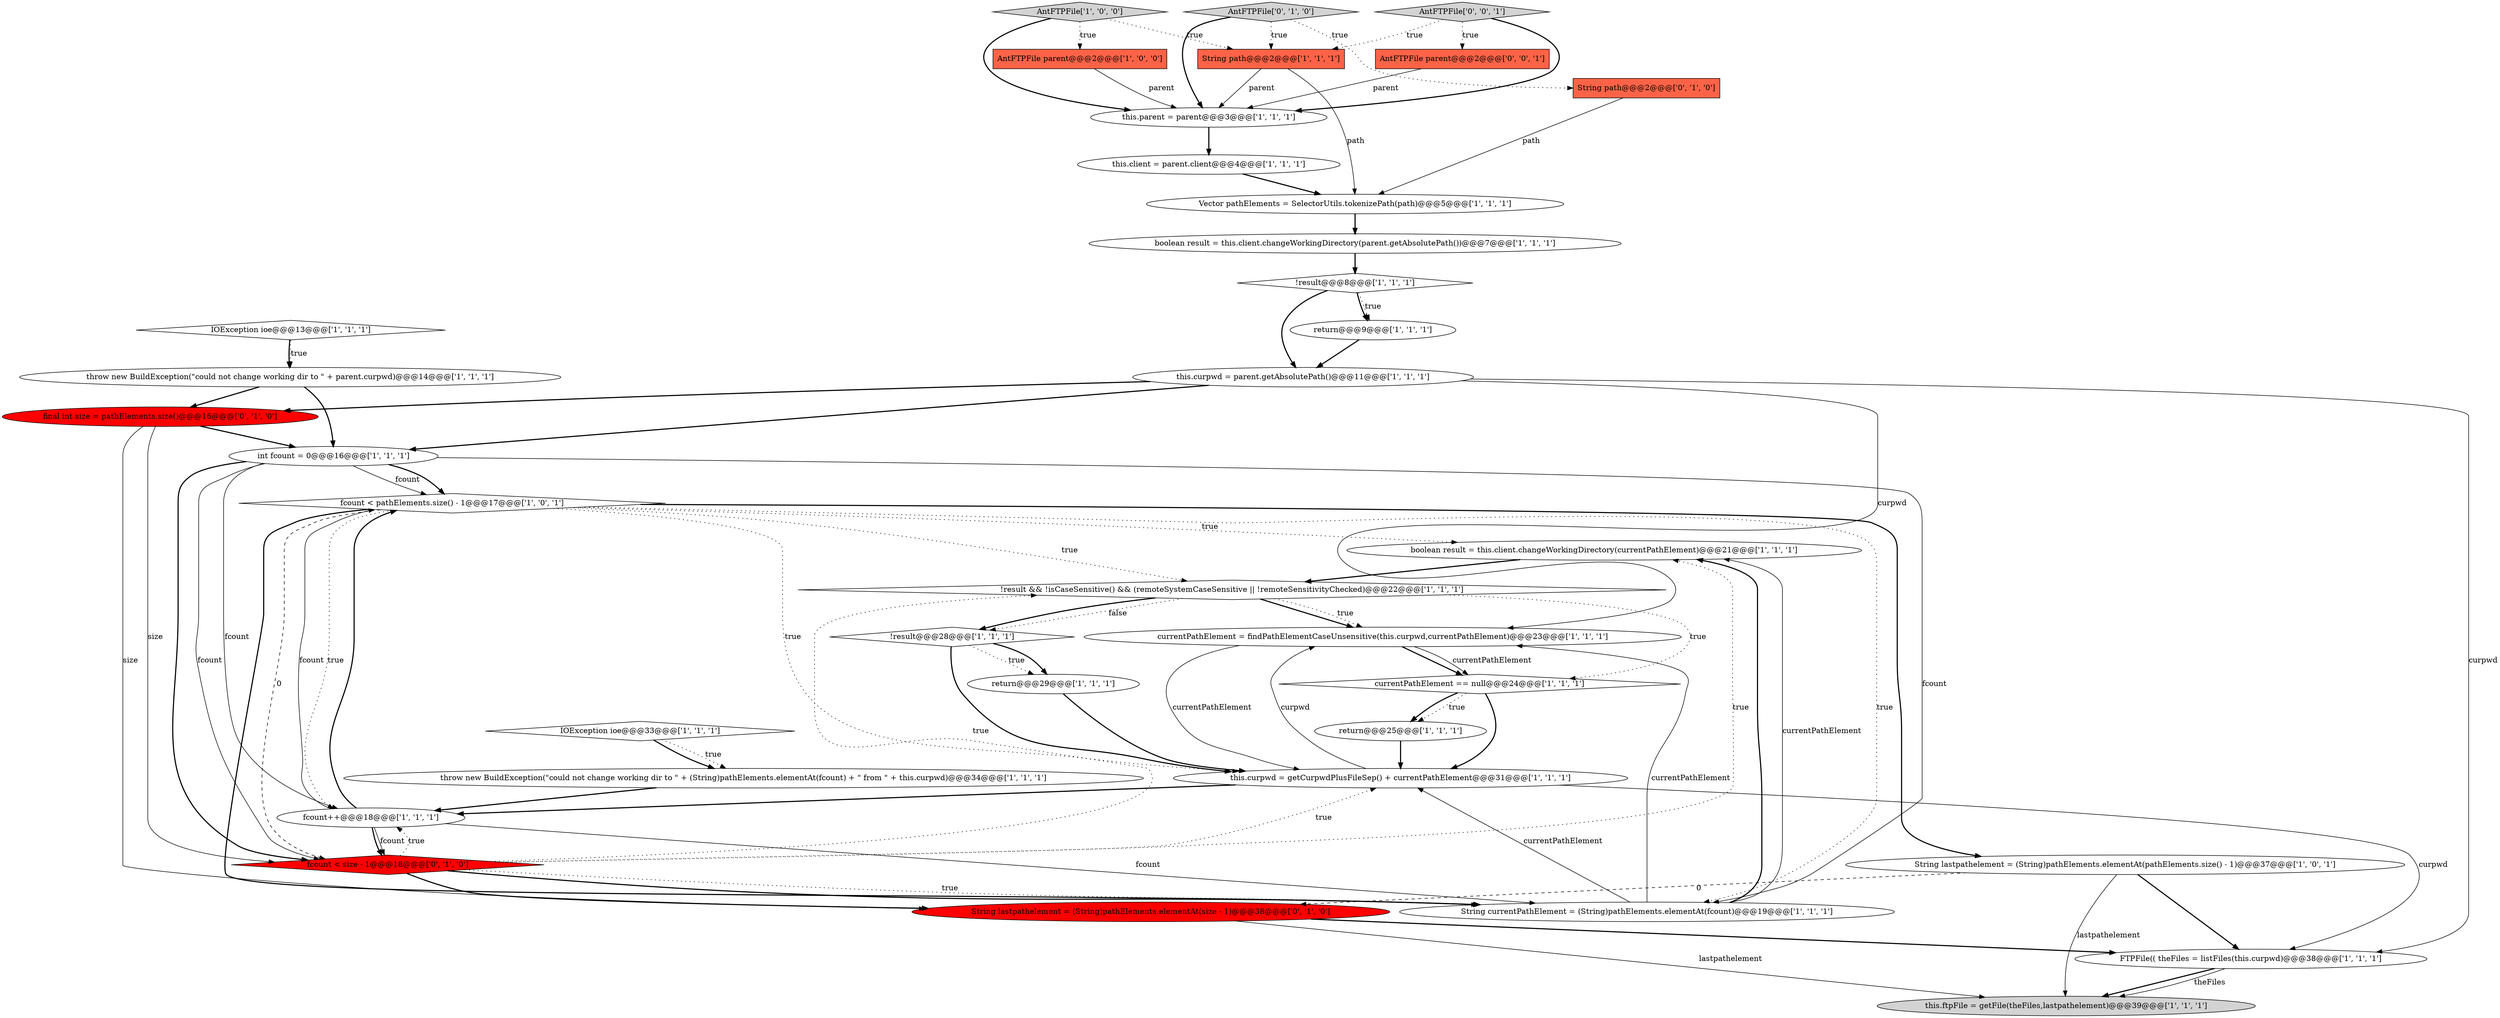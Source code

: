digraph {
9 [style = filled, label = "IOException ioe@@@13@@@['1', '1', '1']", fillcolor = white, shape = diamond image = "AAA0AAABBB1BBB"];
11 [style = filled, label = "!result@@@8@@@['1', '1', '1']", fillcolor = white, shape = diamond image = "AAA0AAABBB1BBB"];
15 [style = filled, label = "throw new BuildException(\"could not change working dir to \" + (String)pathElements.elementAt(fcount) + \" from \" + this.curpwd)@@@34@@@['1', '1', '1']", fillcolor = white, shape = ellipse image = "AAA0AAABBB1BBB"];
2 [style = filled, label = "boolean result = this.client.changeWorkingDirectory(currentPathElement)@@@21@@@['1', '1', '1']", fillcolor = white, shape = ellipse image = "AAA0AAABBB1BBB"];
16 [style = filled, label = "this.ftpFile = getFile(theFiles,lastpathelement)@@@39@@@['1', '1', '1']", fillcolor = lightgray, shape = ellipse image = "AAA0AAABBB1BBB"];
33 [style = filled, label = "final int size = pathElements.size()@@@16@@@['0', '1', '0']", fillcolor = red, shape = ellipse image = "AAA1AAABBB2BBB"];
24 [style = filled, label = "AntFTPFile['1', '0', '0']", fillcolor = lightgray, shape = diamond image = "AAA0AAABBB1BBB"];
17 [style = filled, label = "this.curpwd = getCurpwdPlusFileSep() + currentPathElement@@@31@@@['1', '1', '1']", fillcolor = white, shape = ellipse image = "AAA0AAABBB1BBB"];
19 [style = filled, label = "return@@@9@@@['1', '1', '1']", fillcolor = white, shape = ellipse image = "AAA0AAABBB1BBB"];
13 [style = filled, label = "this.curpwd = parent.getAbsolutePath()@@@11@@@['1', '1', '1']", fillcolor = white, shape = ellipse image = "AAA0AAABBB1BBB"];
0 [style = filled, label = "AntFTPFile parent@@@2@@@['1', '0', '0']", fillcolor = tomato, shape = box image = "AAA0AAABBB1BBB"];
27 [style = filled, label = "FTPFile(( theFiles = listFiles(this.curpwd)@@@38@@@['1', '1', '1']", fillcolor = white, shape = ellipse image = "AAA0AAABBB1BBB"];
5 [style = filled, label = "Vector pathElements = SelectorUtils.tokenizePath(path)@@@5@@@['1', '1', '1']", fillcolor = white, shape = ellipse image = "AAA0AAABBB1BBB"];
34 [style = filled, label = "AntFTPFile parent@@@2@@@['0', '0', '1']", fillcolor = tomato, shape = box image = "AAA0AAABBB3BBB"];
8 [style = filled, label = "String lastpathelement = (String)pathElements.elementAt(pathElements.size() - 1)@@@37@@@['1', '0', '1']", fillcolor = white, shape = ellipse image = "AAA0AAABBB1BBB"];
31 [style = filled, label = "AntFTPFile['0', '1', '0']", fillcolor = lightgray, shape = diamond image = "AAA0AAABBB2BBB"];
35 [style = filled, label = "AntFTPFile['0', '0', '1']", fillcolor = lightgray, shape = diamond image = "AAA0AAABBB3BBB"];
25 [style = filled, label = "this.parent = parent@@@3@@@['1', '1', '1']", fillcolor = white, shape = ellipse image = "AAA0AAABBB1BBB"];
26 [style = filled, label = "fcount < pathElements.size() - 1@@@17@@@['1', '0', '1']", fillcolor = white, shape = diamond image = "AAA0AAABBB1BBB"];
28 [style = filled, label = "currentPathElement = findPathElementCaseUnsensitive(this.curpwd,currentPathElement)@@@23@@@['1', '1', '1']", fillcolor = white, shape = ellipse image = "AAA0AAABBB1BBB"];
14 [style = filled, label = "int fcount = 0@@@16@@@['1', '1', '1']", fillcolor = white, shape = ellipse image = "AAA0AAABBB1BBB"];
20 [style = filled, label = "String path@@@2@@@['1', '1', '1']", fillcolor = tomato, shape = box image = "AAA0AAABBB1BBB"];
7 [style = filled, label = "!result && !isCaseSensitive() && (remoteSystemCaseSensitive || !remoteSensitivityChecked)@@@22@@@['1', '1', '1']", fillcolor = white, shape = diamond image = "AAA0AAABBB1BBB"];
21 [style = filled, label = "String currentPathElement = (String)pathElements.elementAt(fcount)@@@19@@@['1', '1', '1']", fillcolor = white, shape = ellipse image = "AAA0AAABBB1BBB"];
32 [style = filled, label = "String path@@@2@@@['0', '1', '0']", fillcolor = tomato, shape = box image = "AAA0AAABBB2BBB"];
10 [style = filled, label = "IOException ioe@@@33@@@['1', '1', '1']", fillcolor = white, shape = diamond image = "AAA0AAABBB1BBB"];
29 [style = filled, label = "fcount < size - 1@@@18@@@['0', '1', '0']", fillcolor = red, shape = diamond image = "AAA1AAABBB2BBB"];
1 [style = filled, label = "throw new BuildException(\"could not change working dir to \" + parent.curpwd)@@@14@@@['1', '1', '1']", fillcolor = white, shape = ellipse image = "AAA0AAABBB1BBB"];
30 [style = filled, label = "String lastpathelement = (String)pathElements.elementAt(size - 1)@@@38@@@['0', '1', '0']", fillcolor = red, shape = ellipse image = "AAA1AAABBB2BBB"];
4 [style = filled, label = "boolean result = this.client.changeWorkingDirectory(parent.getAbsolutePath())@@@7@@@['1', '1', '1']", fillcolor = white, shape = ellipse image = "AAA0AAABBB1BBB"];
6 [style = filled, label = "fcount++@@@18@@@['1', '1', '1']", fillcolor = white, shape = ellipse image = "AAA0AAABBB1BBB"];
22 [style = filled, label = "!result@@@28@@@['1', '1', '1']", fillcolor = white, shape = diamond image = "AAA0AAABBB1BBB"];
3 [style = filled, label = "currentPathElement == null@@@24@@@['1', '1', '1']", fillcolor = white, shape = diamond image = "AAA0AAABBB1BBB"];
23 [style = filled, label = "this.client = parent.client@@@4@@@['1', '1', '1']", fillcolor = white, shape = ellipse image = "AAA0AAABBB1BBB"];
18 [style = filled, label = "return@@@25@@@['1', '1', '1']", fillcolor = white, shape = ellipse image = "AAA0AAABBB1BBB"];
12 [style = filled, label = "return@@@29@@@['1', '1', '1']", fillcolor = white, shape = ellipse image = "AAA0AAABBB1BBB"];
35->20 [style = dotted, label="true"];
34->25 [style = solid, label="parent"];
29->2 [style = dotted, label="true"];
29->30 [style = bold, label=""];
33->30 [style = solid, label="size"];
20->25 [style = solid, label="parent"];
6->29 [style = solid, label="fcount"];
6->29 [style = bold, label=""];
21->2 [style = bold, label=""];
3->18 [style = bold, label=""];
1->33 [style = bold, label=""];
11->13 [style = bold, label=""];
8->30 [style = dashed, label="0"];
28->3 [style = bold, label=""];
20->5 [style = solid, label="path"];
13->27 [style = solid, label="curpwd"];
8->27 [style = bold, label=""];
26->29 [style = dashed, label="0"];
13->14 [style = bold, label=""];
7->22 [style = dotted, label="false"];
32->5 [style = solid, label="path"];
26->2 [style = dotted, label="true"];
30->27 [style = bold, label=""];
27->16 [style = bold, label=""];
28->17 [style = solid, label="currentPathElement"];
21->28 [style = solid, label="currentPathElement"];
19->13 [style = bold, label=""];
3->18 [style = dotted, label="true"];
24->0 [style = dotted, label="true"];
14->26 [style = solid, label="fcount"];
21->17 [style = solid, label="currentPathElement"];
22->17 [style = bold, label=""];
26->6 [style = dotted, label="true"];
29->21 [style = dotted, label="true"];
11->19 [style = dotted, label="true"];
9->1 [style = bold, label=""];
14->6 [style = solid, label="fcount"];
26->7 [style = dotted, label="true"];
29->6 [style = dotted, label="true"];
29->17 [style = dotted, label="true"];
6->26 [style = bold, label=""];
28->3 [style = solid, label="currentPathElement"];
31->25 [style = bold, label=""];
23->5 [style = bold, label=""];
17->6 [style = bold, label=""];
12->17 [style = bold, label=""];
29->7 [style = dotted, label="true"];
0->25 [style = solid, label="parent"];
26->8 [style = bold, label=""];
21->2 [style = solid, label="currentPathElement"];
17->28 [style = solid, label="curpwd"];
29->21 [style = bold, label=""];
26->21 [style = bold, label=""];
35->25 [style = bold, label=""];
13->28 [style = solid, label="curpwd"];
7->22 [style = bold, label=""];
7->28 [style = bold, label=""];
24->25 [style = bold, label=""];
26->17 [style = dotted, label="true"];
30->16 [style = solid, label="lastpathelement"];
5->4 [style = bold, label=""];
24->20 [style = dotted, label="true"];
9->1 [style = dotted, label="true"];
14->29 [style = bold, label=""];
3->17 [style = bold, label=""];
27->16 [style = solid, label="theFiles"];
17->27 [style = solid, label="curpwd"];
14->21 [style = solid, label="fcount"];
7->28 [style = dotted, label="true"];
33->14 [style = bold, label=""];
10->15 [style = bold, label=""];
33->29 [style = solid, label="size"];
25->23 [style = bold, label=""];
14->29 [style = solid, label="fcount"];
18->17 [style = bold, label=""];
15->6 [style = bold, label=""];
11->19 [style = bold, label=""];
31->20 [style = dotted, label="true"];
8->16 [style = solid, label="lastpathelement"];
22->12 [style = dotted, label="true"];
31->32 [style = dotted, label="true"];
10->15 [style = dotted, label="true"];
14->26 [style = bold, label=""];
6->26 [style = solid, label="fcount"];
7->3 [style = dotted, label="true"];
26->21 [style = dotted, label="true"];
22->12 [style = bold, label=""];
35->34 [style = dotted, label="true"];
1->14 [style = bold, label=""];
2->7 [style = bold, label=""];
4->11 [style = bold, label=""];
13->33 [style = bold, label=""];
6->21 [style = solid, label="fcount"];
}
